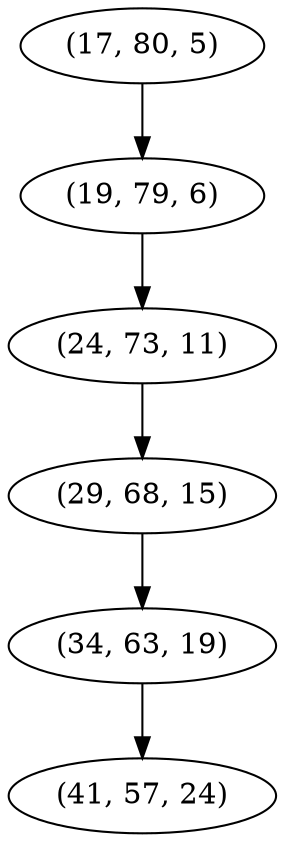 digraph tree {
    "(17, 80, 5)";
    "(19, 79, 6)";
    "(24, 73, 11)";
    "(29, 68, 15)";
    "(34, 63, 19)";
    "(41, 57, 24)";
    "(17, 80, 5)" -> "(19, 79, 6)";
    "(19, 79, 6)" -> "(24, 73, 11)";
    "(24, 73, 11)" -> "(29, 68, 15)";
    "(29, 68, 15)" -> "(34, 63, 19)";
    "(34, 63, 19)" -> "(41, 57, 24)";
}

